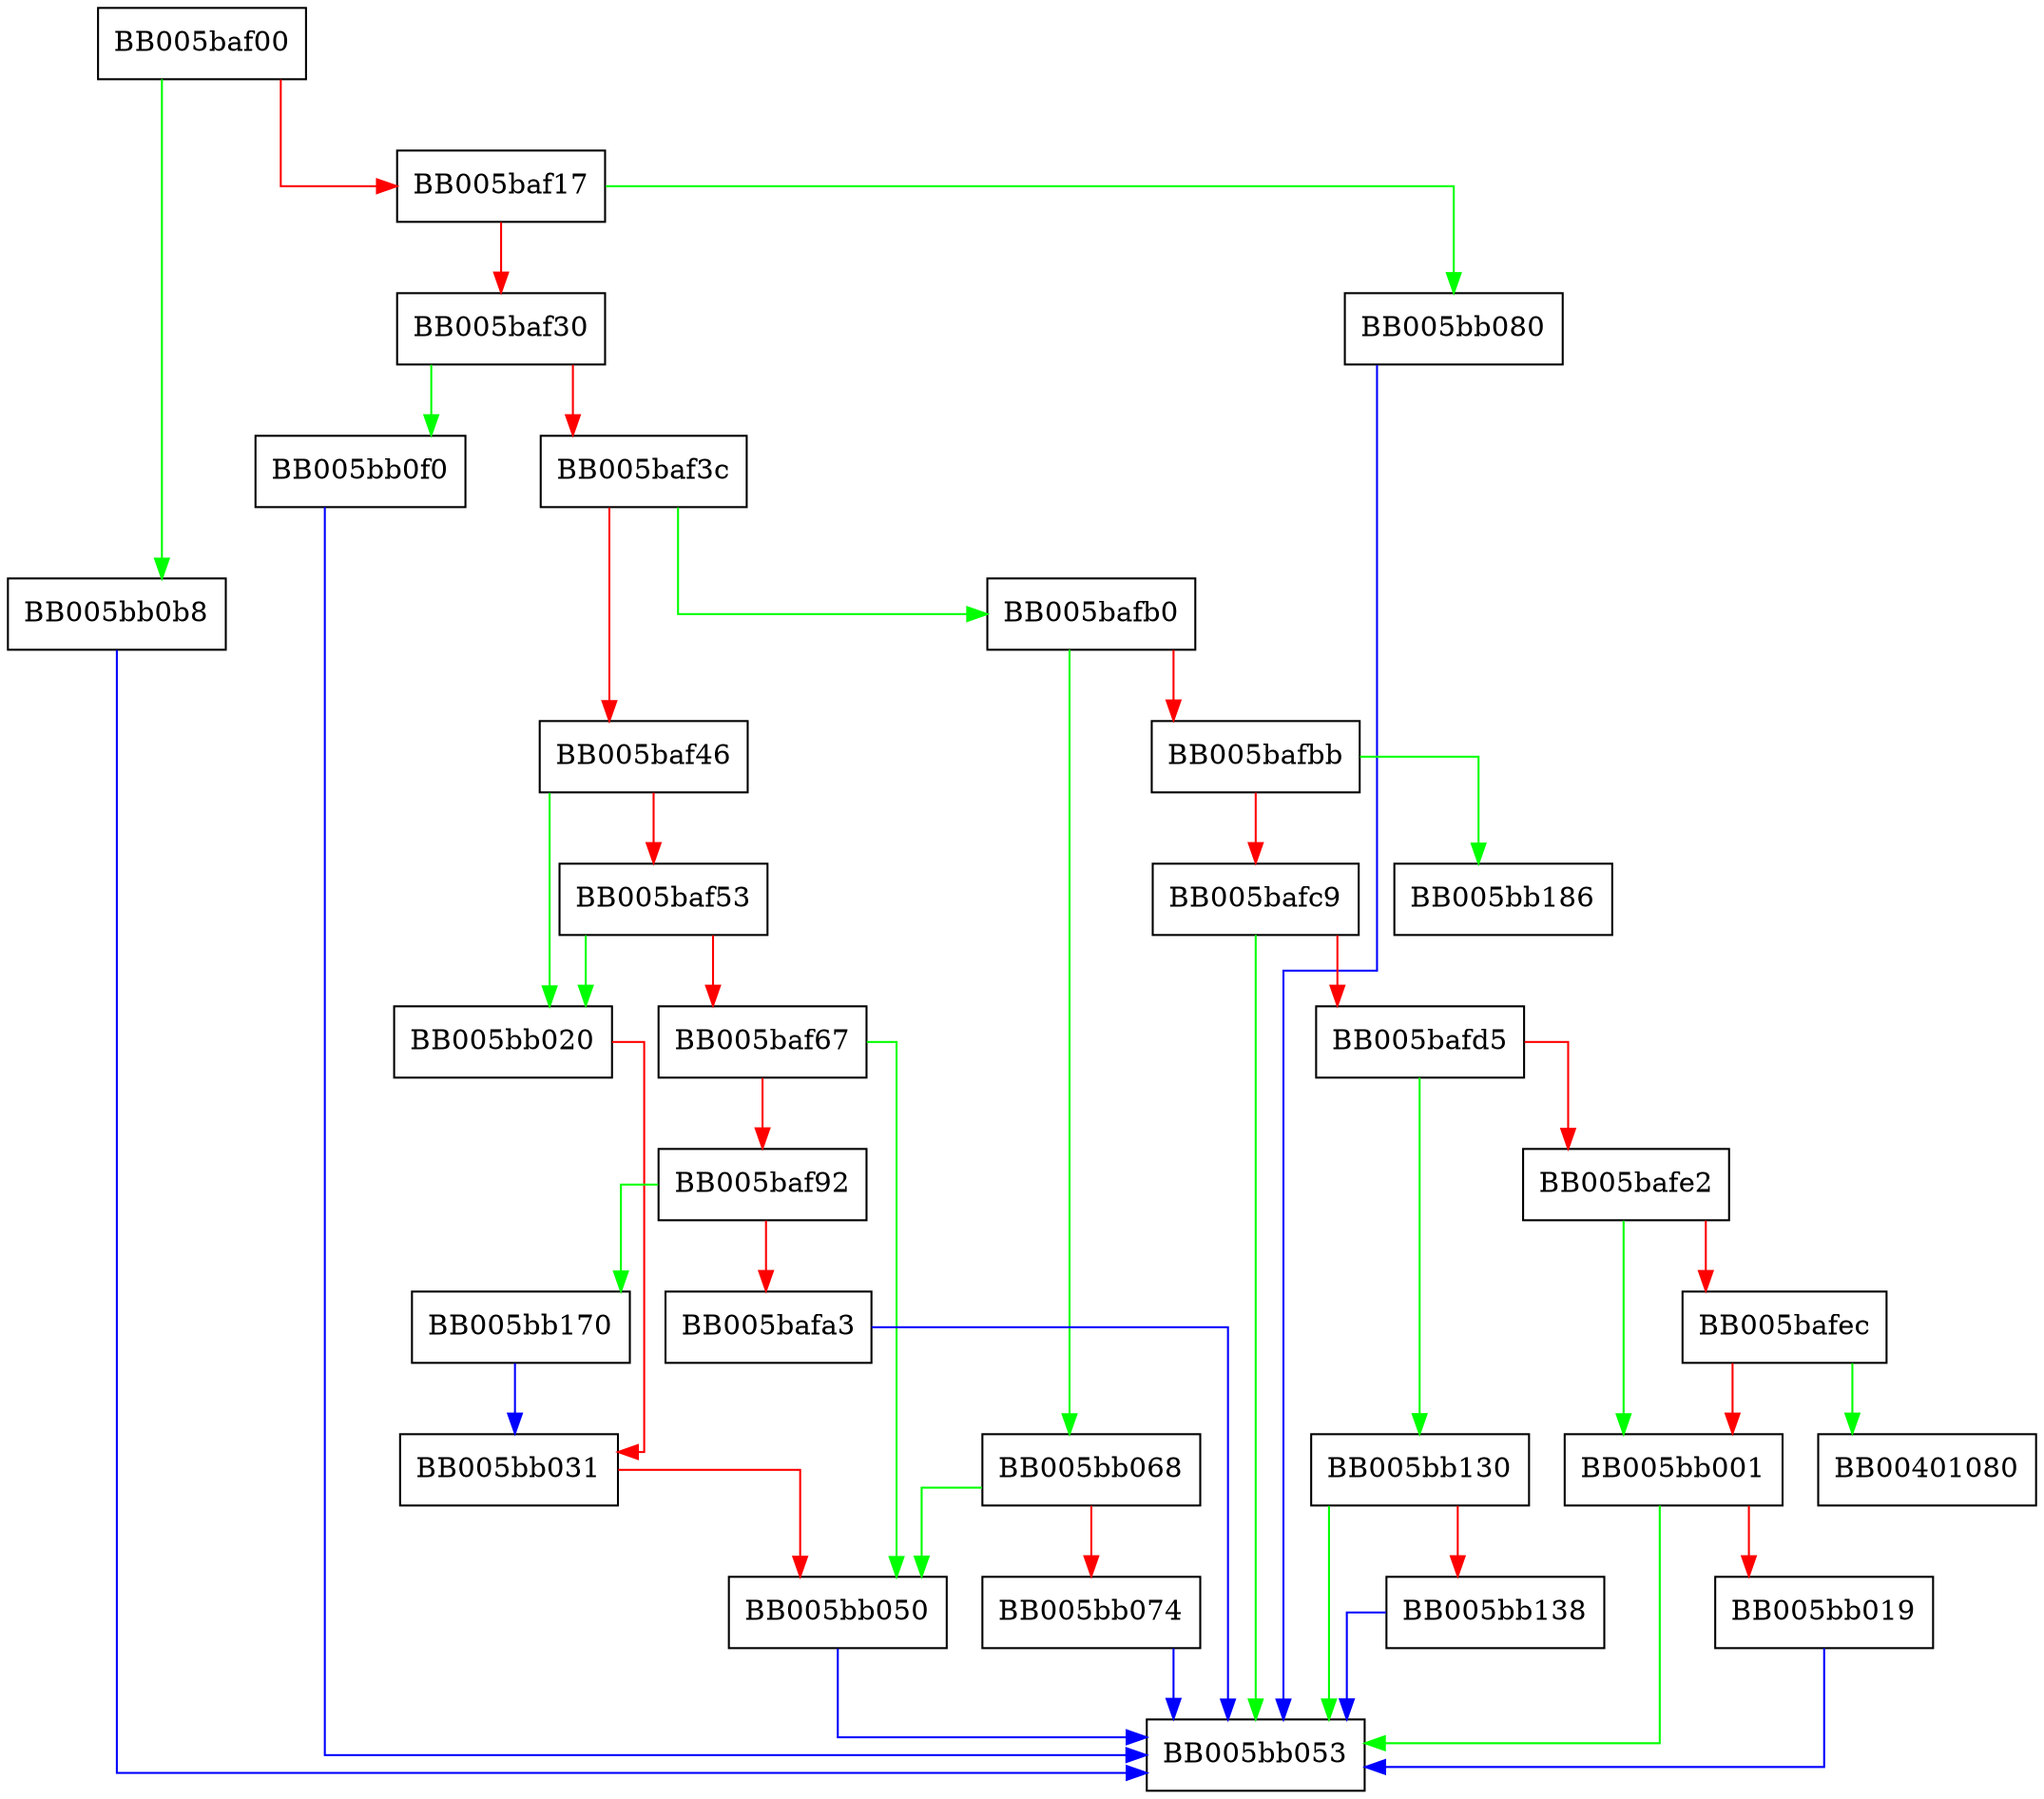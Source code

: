 digraph EVP_EncryptFinal {
  node [shape="box"];
  graph [splines=ortho];
  BB005baf00 -> BB005bb0b8 [color="green"];
  BB005baf00 -> BB005baf17 [color="red"];
  BB005baf17 -> BB005bb080 [color="green"];
  BB005baf17 -> BB005baf30 [color="red"];
  BB005baf30 -> BB005bb0f0 [color="green"];
  BB005baf30 -> BB005baf3c [color="red"];
  BB005baf3c -> BB005bafb0 [color="green"];
  BB005baf3c -> BB005baf46 [color="red"];
  BB005baf46 -> BB005bb020 [color="green"];
  BB005baf46 -> BB005baf53 [color="red"];
  BB005baf53 -> BB005bb020 [color="green"];
  BB005baf53 -> BB005baf67 [color="red"];
  BB005baf67 -> BB005bb050 [color="green"];
  BB005baf67 -> BB005baf92 [color="red"];
  BB005baf92 -> BB005bb170 [color="green"];
  BB005baf92 -> BB005bafa3 [color="red"];
  BB005bafa3 -> BB005bb053 [color="blue"];
  BB005bafb0 -> BB005bb068 [color="green"];
  BB005bafb0 -> BB005bafbb [color="red"];
  BB005bafbb -> BB005bb186 [color="green"];
  BB005bafbb -> BB005bafc9 [color="red"];
  BB005bafc9 -> BB005bb053 [color="green"];
  BB005bafc9 -> BB005bafd5 [color="red"];
  BB005bafd5 -> BB005bb130 [color="green"];
  BB005bafd5 -> BB005bafe2 [color="red"];
  BB005bafe2 -> BB005bb001 [color="green"];
  BB005bafe2 -> BB005bafec [color="red"];
  BB005bafec -> BB00401080 [color="green"];
  BB005bafec -> BB005bb001 [color="red"];
  BB005bb001 -> BB005bb053 [color="green"];
  BB005bb001 -> BB005bb019 [color="red"];
  BB005bb019 -> BB005bb053 [color="blue"];
  BB005bb020 -> BB005bb031 [color="red"];
  BB005bb031 -> BB005bb050 [color="red"];
  BB005bb050 -> BB005bb053 [color="blue"];
  BB005bb068 -> BB005bb050 [color="green"];
  BB005bb068 -> BB005bb074 [color="red"];
  BB005bb074 -> BB005bb053 [color="blue"];
  BB005bb080 -> BB005bb053 [color="blue"];
  BB005bb0b8 -> BB005bb053 [color="blue"];
  BB005bb0f0 -> BB005bb053 [color="blue"];
  BB005bb130 -> BB005bb053 [color="green"];
  BB005bb130 -> BB005bb138 [color="red"];
  BB005bb138 -> BB005bb053 [color="blue"];
  BB005bb170 -> BB005bb031 [color="blue"];
}